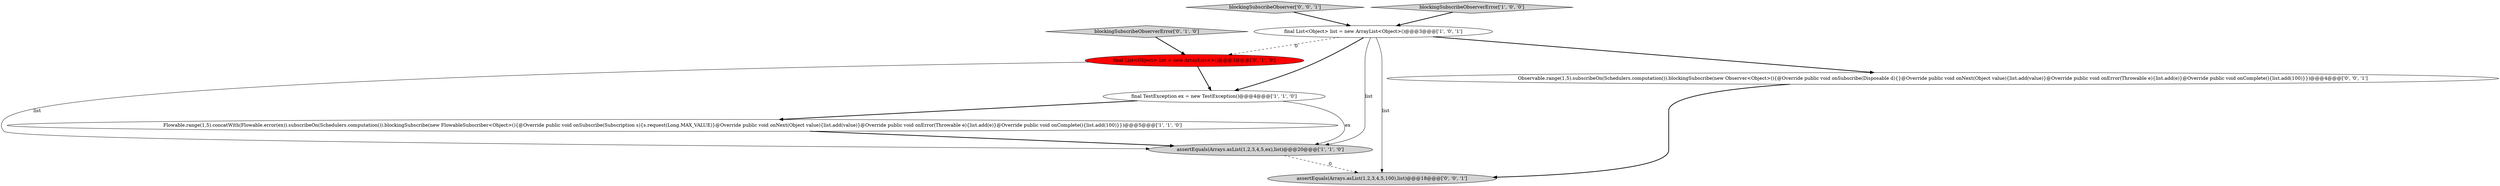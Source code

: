 digraph {
0 [style = filled, label = "final List<Object> list = new ArrayList<Object>()@@@3@@@['1', '0', '1']", fillcolor = white, shape = ellipse image = "AAA0AAABBB1BBB"];
3 [style = filled, label = "Flowable.range(1,5).concatWith(Flowable.error(ex)).subscribeOn(Schedulers.computation()).blockingSubscribe(new FlowableSubscriber<Object>(){@Override public void onSubscribe(Subscription s){s.request(Long.MAX_VALUE)}@Override public void onNext(Object value){list.add(value)}@Override public void onError(Throwable e){list.add(e)}@Override public void onComplete(){list.add(100)}})@@@5@@@['1', '1', '0']", fillcolor = white, shape = ellipse image = "AAA0AAABBB1BBB"];
5 [style = filled, label = "final List<Object> list = new ArrayList<>()@@@3@@@['0', '1', '0']", fillcolor = red, shape = ellipse image = "AAA1AAABBB2BBB"];
6 [style = filled, label = "blockingSubscribeObserverError['0', '1', '0']", fillcolor = lightgray, shape = diamond image = "AAA0AAABBB2BBB"];
9 [style = filled, label = "blockingSubscribeObserver['0', '0', '1']", fillcolor = lightgray, shape = diamond image = "AAA0AAABBB3BBB"];
2 [style = filled, label = "final TestException ex = new TestException()@@@4@@@['1', '1', '0']", fillcolor = white, shape = ellipse image = "AAA0AAABBB1BBB"];
7 [style = filled, label = "assertEquals(Arrays.asList(1,2,3,4,5,100),list)@@@18@@@['0', '0', '1']", fillcolor = lightgray, shape = ellipse image = "AAA0AAABBB3BBB"];
8 [style = filled, label = "Observable.range(1,5).subscribeOn(Schedulers.computation()).blockingSubscribe(new Observer<Object>(){@Override public void onSubscribe(Disposable d){}@Override public void onNext(Object value){list.add(value)}@Override public void onError(Throwable e){list.add(e)}@Override public void onComplete(){list.add(100)}})@@@4@@@['0', '0', '1']", fillcolor = white, shape = ellipse image = "AAA0AAABBB3BBB"];
4 [style = filled, label = "blockingSubscribeObserverError['1', '0', '0']", fillcolor = lightgray, shape = diamond image = "AAA0AAABBB1BBB"];
1 [style = filled, label = "assertEquals(Arrays.asList(1,2,3,4,5,ex),list)@@@20@@@['1', '1', '0']", fillcolor = lightgray, shape = ellipse image = "AAA0AAABBB1BBB"];
8->7 [style = bold, label=""];
2->1 [style = solid, label="ex"];
6->5 [style = bold, label=""];
5->2 [style = bold, label=""];
5->1 [style = solid, label="list"];
0->7 [style = solid, label="list"];
9->0 [style = bold, label=""];
1->7 [style = dashed, label="0"];
3->1 [style = bold, label=""];
0->5 [style = dashed, label="0"];
0->1 [style = solid, label="list"];
2->3 [style = bold, label=""];
4->0 [style = bold, label=""];
0->2 [style = bold, label=""];
0->8 [style = bold, label=""];
}

